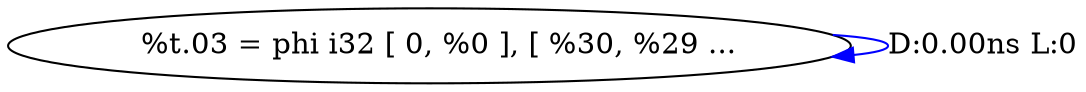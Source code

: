 digraph {
Node0x335fe30[label="  %t.03 = phi i32 [ 0, %0 ], [ %30, %29 ..."];
Node0x335fe30 -> Node0x335fe30[label="D:0.00ns L:0",color=blue];
}
